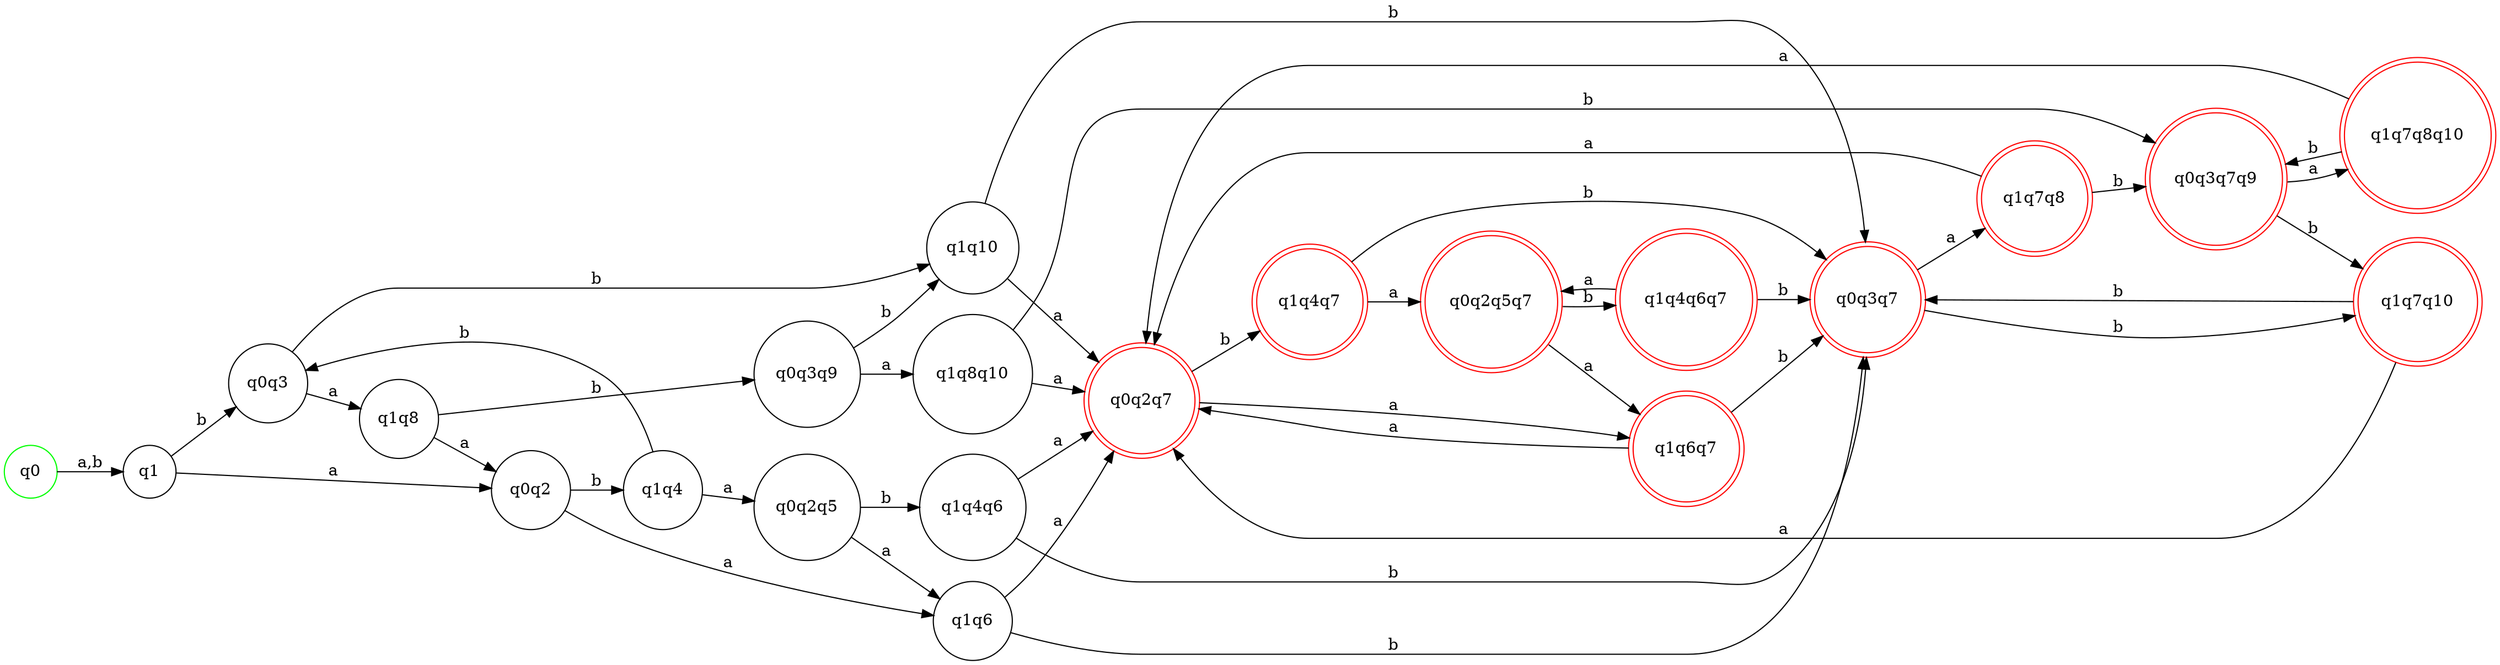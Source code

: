 digraph G{
  rankdir=LR;
  node [shape = doublecircle] q0q2q7,q0q3q7,q1q6q7,q1q4q7,q1q7q8,q1q7q10,q0q2q5q7,q0q3q7q9,q1q4q6q7,q1q7q8q10;
  node [shape = circle];
  q0 [color = green];
  q0q2q7,q0q3q7,q1q6q7,q1q4q7,q1q7q8,q1q7q10,q0q2q5q7,q0q3q7q9,q1q4q6q7,q1q7q8q10 [color = red];

  q0 -> q1 [label = "a,b"];
  
  q1 -> q0q2 [label = "a"]; 
  q1 -> q0q3 [label = "b"];
  
  q0q2 -> q1q6 [label = "a"];
  q0q2 -> q1q4 [label = "b"];
  
  q0q3 -> q1q8 [label = "a"];
  q0q3 -> q1q10 [label = "b"];
  
  q1q6 -> q0q2q7 [label = "a"];
  q1q6 -> q0q3q7 [label = "b"];
  
  q1q4 -> q0q2q5 [label = "a"];
  q1q4 -> q0q3 [label = "b"];
  
  q1q8 -> q0q2 [label = "a"];
  q1q8 -> q0q3q9 [label = "b"];
  
  q1q10 -> q0q2q7 [label = "a"];
  q1q10 -> q0q3q7 [label = "b"];
  
  q0q2q7 -> q1q6q7 [label = "a"];
  q0q2q7 -> q1q4q7 [label = "b"];
  
  q0q3q7 -> q1q7q8 [label = "a"];
  q0q3q7 -> q1q7q10 [label = "b"];
  
  q0q2q5 -> q1q6 [label = "a"];
  q0q2q5 -> q1q4q6 [label = "b"];
  
  q0q3q9 -> q1q8q10 [label = "a"];
  q0q3q9 -> q1q10 [label = "b"];
  
  q1q6q7 -> q0q2q7 [label = "a"];
  q1q6q7 -> q0q3q7 [label = "b"];
  
  q1q4q7 -> q0q2q5q7 [label = "a"];
  q1q4q7 -> q0q3q7 [label = "b"];
  
  q1q7q8 -> q0q2q7 [label = "a"];
  q1q7q8 -> q0q3q7q9 [label = "b"];
  
  q1q7q10 -> q0q2q7 [label = "a"];
  q1q7q10 -> q0q3q7 [label = "b"];
  
  q1q4q6 -> q0q2q7 [label = "a"];
  q1q4q6 -> q0q3q7 [label = "b"];
  
  q1q8q10 -> q0q2q7 [label = "a"];
  q1q8q10 -> q0q3q7q9 [label = "b"];
  
  q0q2q5q7 -> q1q6q7 [label = "a"];
  q0q2q5q7 -> q1q4q6q7 [label = "b"];
  
  q0q3q7q9 -> q1q7q8q10 [label = "a"];
  q0q3q7q9 -> q1q7q10 [label = "b"];
  
  q1q4q6q7 -> q0q2q5q7 [label = "a"];
  q1q4q6q7 -> q0q3q7 [label = "b"];
  
  q1q7q8q10 -> q0q2q7 [label = "a"];
  q1q7q8q10 -> q0q3q7q9 [label = "b"];
    
}



